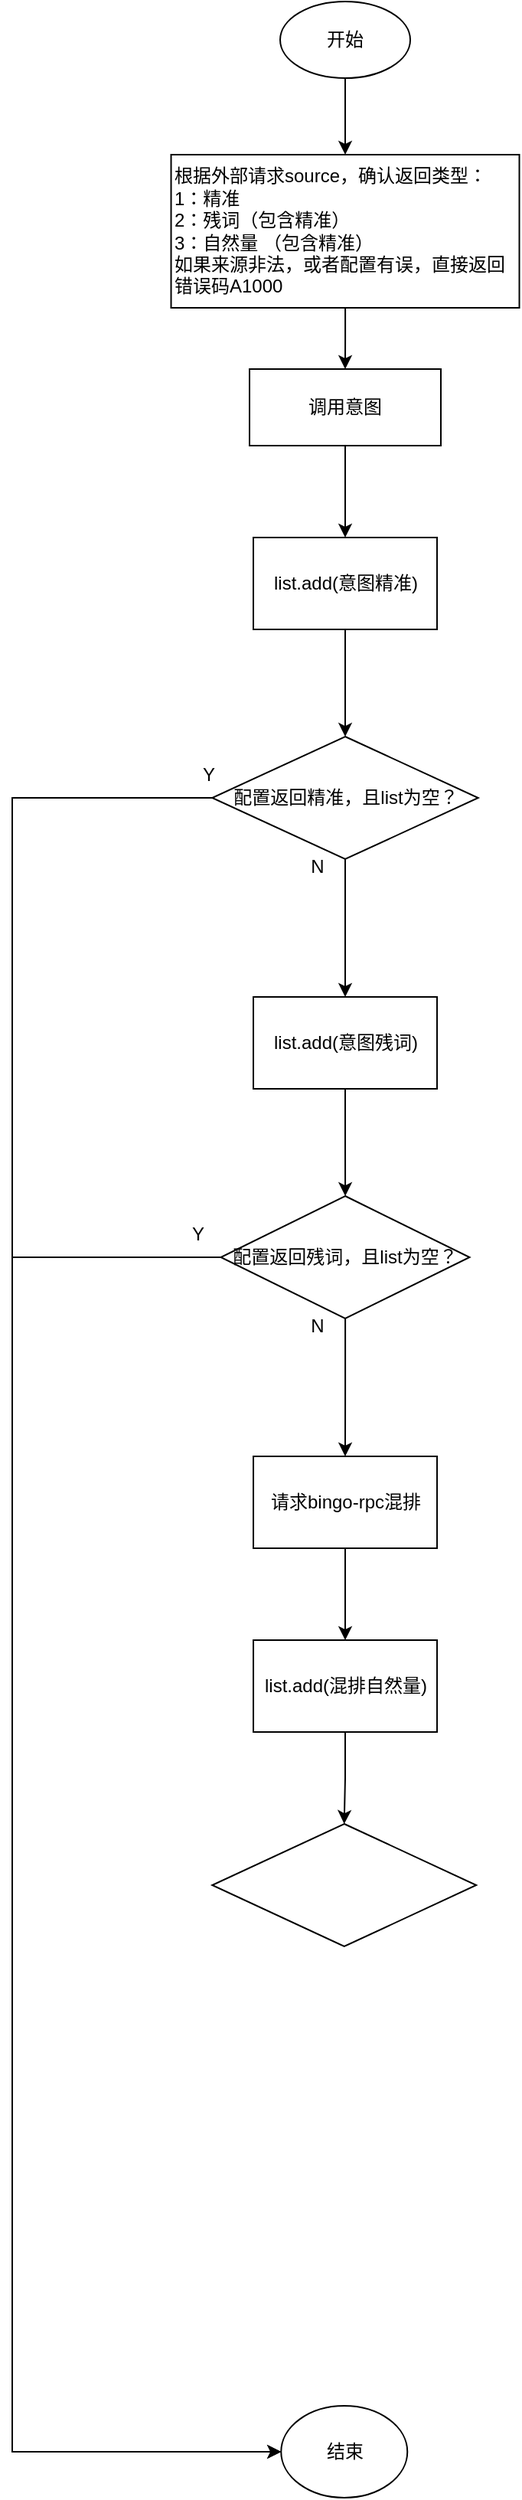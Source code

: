 <mxfile version="24.5.3" type="github">
  <diagram name="第 1 页" id="3wBC5aZO0or2MzLLkAB7">
    <mxGraphModel dx="913" dy="1640" grid="1" gridSize="10" guides="1" tooltips="1" connect="1" arrows="1" fold="1" page="1" pageScale="1" pageWidth="827" pageHeight="1169" math="0" shadow="0">
      <root>
        <mxCell id="0" />
        <mxCell id="1" parent="0" />
        <mxCell id="KBHzEdIqT_XmXeJ4vEnn-2" value="" style="edgeStyle=orthogonalEdgeStyle;rounded=0;orthogonalLoop=1;jettySize=auto;html=1;" edge="1" parent="1" source="VWE_R7zerwp3d3oP0rRp-1" target="KBHzEdIqT_XmXeJ4vEnn-1">
          <mxGeometry relative="1" as="geometry" />
        </mxCell>
        <mxCell id="VWE_R7zerwp3d3oP0rRp-1" value="根据外部请求source，确认返回类型：&lt;div&gt;1：精准&lt;br&gt;2：残词（包含精准）&lt;br&gt;3：自然量 （包含精准）&lt;br&gt;如果来源非法，或者配置有误，直接返回错误码A1000&lt;/div&gt;" style="whiteSpace=wrap;html=1;align=left;" parent="1" vertex="1">
          <mxGeometry x="293.76" y="20" width="227.5" height="100" as="geometry" />
        </mxCell>
        <mxCell id="KBHzEdIqT_XmXeJ4vEnn-13" value="" style="edgeStyle=orthogonalEdgeStyle;rounded=0;orthogonalLoop=1;jettySize=auto;html=1;" edge="1" parent="1" source="KBHzEdIqT_XmXeJ4vEnn-1" target="KBHzEdIqT_XmXeJ4vEnn-12">
          <mxGeometry relative="1" as="geometry" />
        </mxCell>
        <mxCell id="KBHzEdIqT_XmXeJ4vEnn-1" value="调用意图" style="whiteSpace=wrap;html=1;" vertex="1" parent="1">
          <mxGeometry x="345" y="160" width="125" height="50" as="geometry" />
        </mxCell>
        <mxCell id="KBHzEdIqT_XmXeJ4vEnn-19" value="" style="edgeStyle=orthogonalEdgeStyle;rounded=0;orthogonalLoop=1;jettySize=auto;html=1;" edge="1" parent="1" source="KBHzEdIqT_XmXeJ4vEnn-12" target="KBHzEdIqT_XmXeJ4vEnn-18">
          <mxGeometry relative="1" as="geometry" />
        </mxCell>
        <mxCell id="KBHzEdIqT_XmXeJ4vEnn-12" value="list.add(意图精准)" style="whiteSpace=wrap;html=1;" vertex="1" parent="1">
          <mxGeometry x="347.5" y="270" width="120" height="60" as="geometry" />
        </mxCell>
        <mxCell id="KBHzEdIqT_XmXeJ4vEnn-21" value="" style="edgeStyle=orthogonalEdgeStyle;rounded=0;orthogonalLoop=1;jettySize=auto;html=1;" edge="1" parent="1" source="KBHzEdIqT_XmXeJ4vEnn-18" target="KBHzEdIqT_XmXeJ4vEnn-20">
          <mxGeometry relative="1" as="geometry">
            <Array as="points">
              <mxPoint x="190" y="440" />
              <mxPoint x="190" y="1520" />
            </Array>
          </mxGeometry>
        </mxCell>
        <mxCell id="KBHzEdIqT_XmXeJ4vEnn-28" value="" style="edgeStyle=orthogonalEdgeStyle;rounded=0;orthogonalLoop=1;jettySize=auto;html=1;" edge="1" parent="1" source="KBHzEdIqT_XmXeJ4vEnn-18" target="KBHzEdIqT_XmXeJ4vEnn-27">
          <mxGeometry relative="1" as="geometry" />
        </mxCell>
        <mxCell id="KBHzEdIqT_XmXeJ4vEnn-18" value="配置返回精准，且list为空？" style="rhombus;whiteSpace=wrap;html=1;" vertex="1" parent="1">
          <mxGeometry x="320.63" y="400" width="173.75" height="80" as="geometry" />
        </mxCell>
        <mxCell id="KBHzEdIqT_XmXeJ4vEnn-20" value="结束" style="ellipse;whiteSpace=wrap;html=1;" vertex="1" parent="1">
          <mxGeometry x="365.63" y="1490" width="82.5" height="60" as="geometry" />
        </mxCell>
        <mxCell id="KBHzEdIqT_XmXeJ4vEnn-23" style="edgeStyle=orthogonalEdgeStyle;rounded=0;orthogonalLoop=1;jettySize=auto;html=1;entryX=0.5;entryY=0;entryDx=0;entryDy=0;" edge="1" parent="1" source="KBHzEdIqT_XmXeJ4vEnn-22" target="VWE_R7zerwp3d3oP0rRp-1">
          <mxGeometry relative="1" as="geometry" />
        </mxCell>
        <mxCell id="KBHzEdIqT_XmXeJ4vEnn-22" value="开始" style="ellipse;whiteSpace=wrap;html=1;" vertex="1" parent="1">
          <mxGeometry x="365.01" y="-80" width="85" height="50" as="geometry" />
        </mxCell>
        <mxCell id="KBHzEdIqT_XmXeJ4vEnn-24" value="Y" style="text;html=1;align=center;verticalAlign=middle;resizable=0;points=[];autosize=1;strokeColor=none;fillColor=none;" vertex="1" parent="1">
          <mxGeometry x="302.5" y="410" width="30" height="30" as="geometry" />
        </mxCell>
        <mxCell id="KBHzEdIqT_XmXeJ4vEnn-30" value="" style="edgeStyle=orthogonalEdgeStyle;rounded=0;orthogonalLoop=1;jettySize=auto;html=1;" edge="1" parent="1" source="KBHzEdIqT_XmXeJ4vEnn-27" target="KBHzEdIqT_XmXeJ4vEnn-29">
          <mxGeometry relative="1" as="geometry" />
        </mxCell>
        <mxCell id="KBHzEdIqT_XmXeJ4vEnn-27" value="list.add(意图残词)" style="whiteSpace=wrap;html=1;" vertex="1" parent="1">
          <mxGeometry x="347.505" y="570" width="120" height="60" as="geometry" />
        </mxCell>
        <mxCell id="KBHzEdIqT_XmXeJ4vEnn-32" value="" style="edgeStyle=orthogonalEdgeStyle;rounded=0;orthogonalLoop=1;jettySize=auto;html=1;" edge="1" parent="1" source="KBHzEdIqT_XmXeJ4vEnn-29" target="KBHzEdIqT_XmXeJ4vEnn-31">
          <mxGeometry relative="1" as="geometry" />
        </mxCell>
        <mxCell id="KBHzEdIqT_XmXeJ4vEnn-33" style="edgeStyle=orthogonalEdgeStyle;rounded=0;orthogonalLoop=1;jettySize=auto;html=1;entryX=0;entryY=0.5;entryDx=0;entryDy=0;" edge="1" parent="1" source="KBHzEdIqT_XmXeJ4vEnn-29" target="KBHzEdIqT_XmXeJ4vEnn-20">
          <mxGeometry relative="1" as="geometry">
            <Array as="points">
              <mxPoint x="190" y="740" />
              <mxPoint x="190" y="1520" />
            </Array>
          </mxGeometry>
        </mxCell>
        <mxCell id="KBHzEdIqT_XmXeJ4vEnn-29" value="配置返回残词，且list为空？" style="rhombus;whiteSpace=wrap;html=1;" vertex="1" parent="1">
          <mxGeometry x="326.26" y="700" width="162.5" height="80" as="geometry" />
        </mxCell>
        <mxCell id="KBHzEdIqT_XmXeJ4vEnn-39" value="" style="edgeStyle=orthogonalEdgeStyle;rounded=0;orthogonalLoop=1;jettySize=auto;html=1;" edge="1" parent="1" source="KBHzEdIqT_XmXeJ4vEnn-31" target="KBHzEdIqT_XmXeJ4vEnn-38">
          <mxGeometry relative="1" as="geometry" />
        </mxCell>
        <mxCell id="KBHzEdIqT_XmXeJ4vEnn-31" value="请求bingo-rpc混排" style="whiteSpace=wrap;html=1;" vertex="1" parent="1">
          <mxGeometry x="347.51" y="870" width="120" height="60" as="geometry" />
        </mxCell>
        <mxCell id="KBHzEdIqT_XmXeJ4vEnn-34" value="Y" style="text;html=1;align=center;verticalAlign=middle;resizable=0;points=[];autosize=1;strokeColor=none;fillColor=none;" vertex="1" parent="1">
          <mxGeometry x="296.26" y="710" width="30" height="30" as="geometry" />
        </mxCell>
        <mxCell id="KBHzEdIqT_XmXeJ4vEnn-35" value="N" style="text;html=1;align=center;verticalAlign=middle;resizable=0;points=[];autosize=1;strokeColor=none;fillColor=none;" vertex="1" parent="1">
          <mxGeometry x="373.75" y="770" width="30" height="30" as="geometry" />
        </mxCell>
        <mxCell id="KBHzEdIqT_XmXeJ4vEnn-37" value="N" style="text;html=1;align=center;verticalAlign=middle;resizable=0;points=[];autosize=1;strokeColor=none;fillColor=none;" vertex="1" parent="1">
          <mxGeometry x="373.75" y="470" width="30" height="30" as="geometry" />
        </mxCell>
        <mxCell id="KBHzEdIqT_XmXeJ4vEnn-42" value="" style="edgeStyle=orthogonalEdgeStyle;rounded=0;orthogonalLoop=1;jettySize=auto;html=1;" edge="1" parent="1" source="KBHzEdIqT_XmXeJ4vEnn-38" target="KBHzEdIqT_XmXeJ4vEnn-41">
          <mxGeometry relative="1" as="geometry" />
        </mxCell>
        <mxCell id="KBHzEdIqT_XmXeJ4vEnn-38" value="list.add(混排自然量)" style="whiteSpace=wrap;html=1;" vertex="1" parent="1">
          <mxGeometry x="347.51" y="990" width="120" height="60" as="geometry" />
        </mxCell>
        <mxCell id="KBHzEdIqT_XmXeJ4vEnn-41" value="" style="rhombus;whiteSpace=wrap;html=1;" vertex="1" parent="1">
          <mxGeometry x="320.63" y="1110" width="172.49" height="80" as="geometry" />
        </mxCell>
      </root>
    </mxGraphModel>
  </diagram>
</mxfile>
